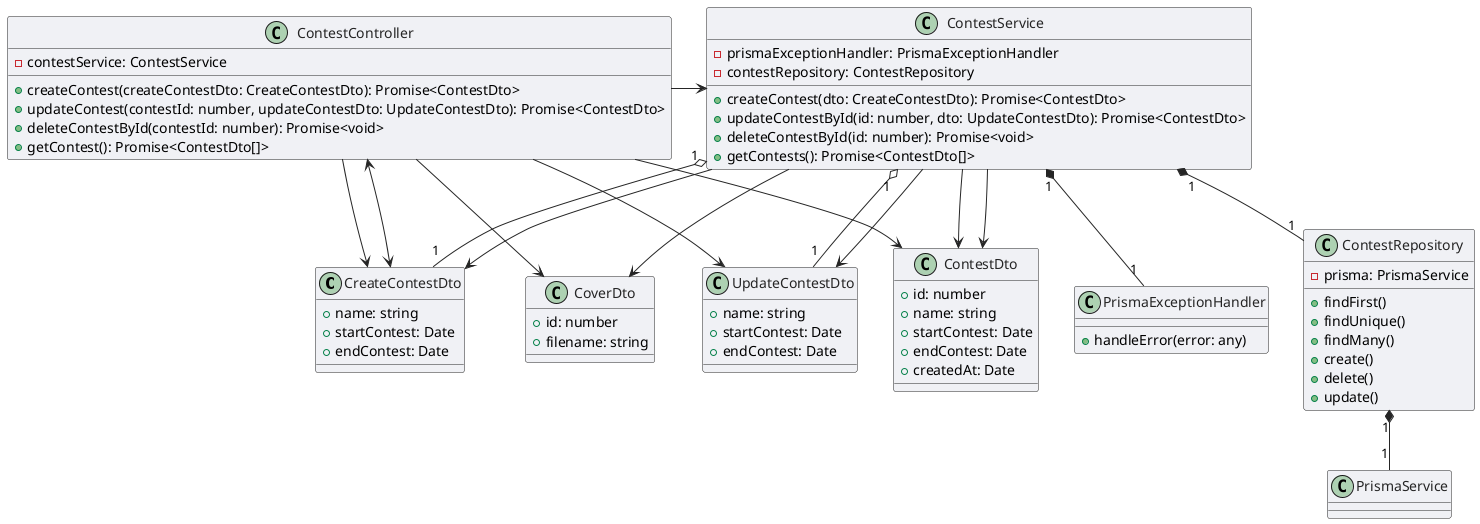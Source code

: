 @startuml contest_module

skinparam ArrowColor #252525
skinparam ClassBackgroundColor #F0F1F5
skinparam ClassBorderColor #252525
skinparam ClassFontColor #252525


class CreateContestDto {
  + name: string
  + startContest: Date
  + endContest: Date
}
class UpdateContestDto {
  + name: string
  + startContest: Date
  + endContest: Date
}

class ContestDto {
  + id: number
  + name: string
  + startContest: Date
  + endContest: Date
  + createdAt: Date
}

class CoverDto{
    + id: number
    + filename: string
}


class PrismaExceptionHandler {
  + handleError(error: any)
}


class ContestRepository {
  - prisma: PrismaService
  + findFirst()
  + findUnique()
  + findMany()
  + create()
  + delete()
  + update()
}

class ContestService {
  - prismaExceptionHandler: PrismaExceptionHandler
  - contestRepository: ContestRepository
  + createContest(dto: CreateContestDto): Promise<ContestDto>
  + updateContestById(id: number, dto: UpdateContestDto): Promise<ContestDto>
  + deleteContestById(id: number): Promise<void>
  + getContests(): Promise<ContestDto[]>
}


class ContestController {
  - contestService: ContestService
  + createContest(createContestDto: CreateContestDto): Promise<ContestDto>
  + updateContest(contestId: number, updateContestDto: UpdateContestDto): Promise<ContestDto>
  + deleteContestById(contestId: number): Promise<void>
  + getContest(): Promise<ContestDto[]>
}


ContestController -> ContestService
ContestController --> CreateContestDto
ContestController --> UpdateContestDto
ContestController --> ContestDto
ContestController --> CoverDto
CreateContestDto <--> ContestController
ContestService "1" *-- "1" ContestRepository
ContestService "1" *-- "1" PrismaExceptionHandler
ContestService "1" o-- "1" CreateContestDto
ContestService "1" o-- "1" UpdateContestDto
ContestService --> ContestDto
ContestService --> CreateContestDto
ContestService --> UpdateContestDto
ContestService --> ContestDto
ContestService --> CoverDto
ContestRepository "1" *-- "1" PrismaService



@enduml